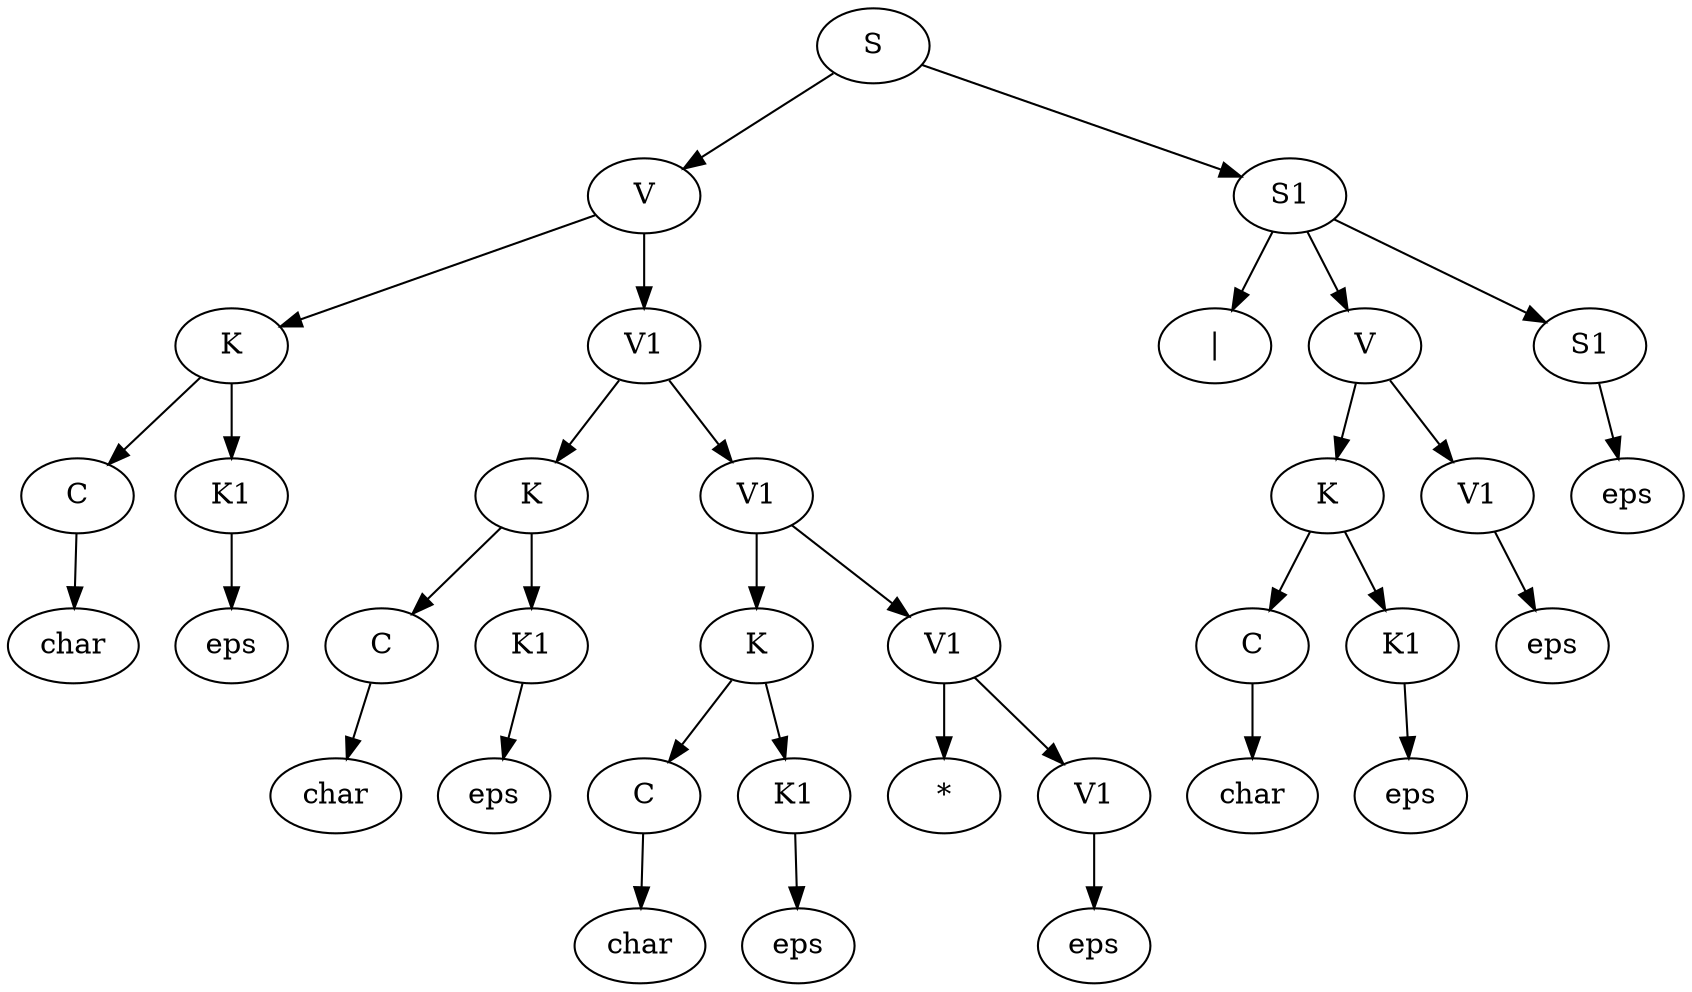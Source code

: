 digraph G {
0 [label = "S"]
1 [label = "V"]
0 -> 1
2 [label = "K"]
1 -> 2
3 [label = "C"]
2 -> 3
4 [label = "char"]
3 -> 4
5 [label = "K1"]
2 -> 5
6 [label = "eps"]
5 -> 6
7 [label = "V1"]
1 -> 7
8 [label = "K"]
7 -> 8
9 [label = "C"]
8 -> 9
10 [label = "char"]
9 -> 10
11 [label = "K1"]
8 -> 11
12 [label = "eps"]
11 -> 12
13 [label = "V1"]
7 -> 13
14 [label = "K"]
13 -> 14
15 [label = "C"]
14 -> 15
16 [label = "char"]
15 -> 16
17 [label = "K1"]
14 -> 17
18 [label = "eps"]
17 -> 18
19 [label = "V1"]
13 -> 19
20 [label = "*"]
19 -> 20
21 [label = "V1"]
19 -> 21
22 [label = "eps"]
21 -> 22
23 [label = "S1"]
0 -> 23
24 [label = "|"]
23 -> 24
25 [label = "V"]
23 -> 25
26 [label = "K"]
25 -> 26
27 [label = "C"]
26 -> 27
28 [label = "char"]
27 -> 28
29 [label = "K1"]
26 -> 29
30 [label = "eps"]
29 -> 30
31 [label = "V1"]
25 -> 31
32 [label = "eps"]
31 -> 32
33 [label = "S1"]
23 -> 33
34 [label = "eps"]
33 -> 34
}